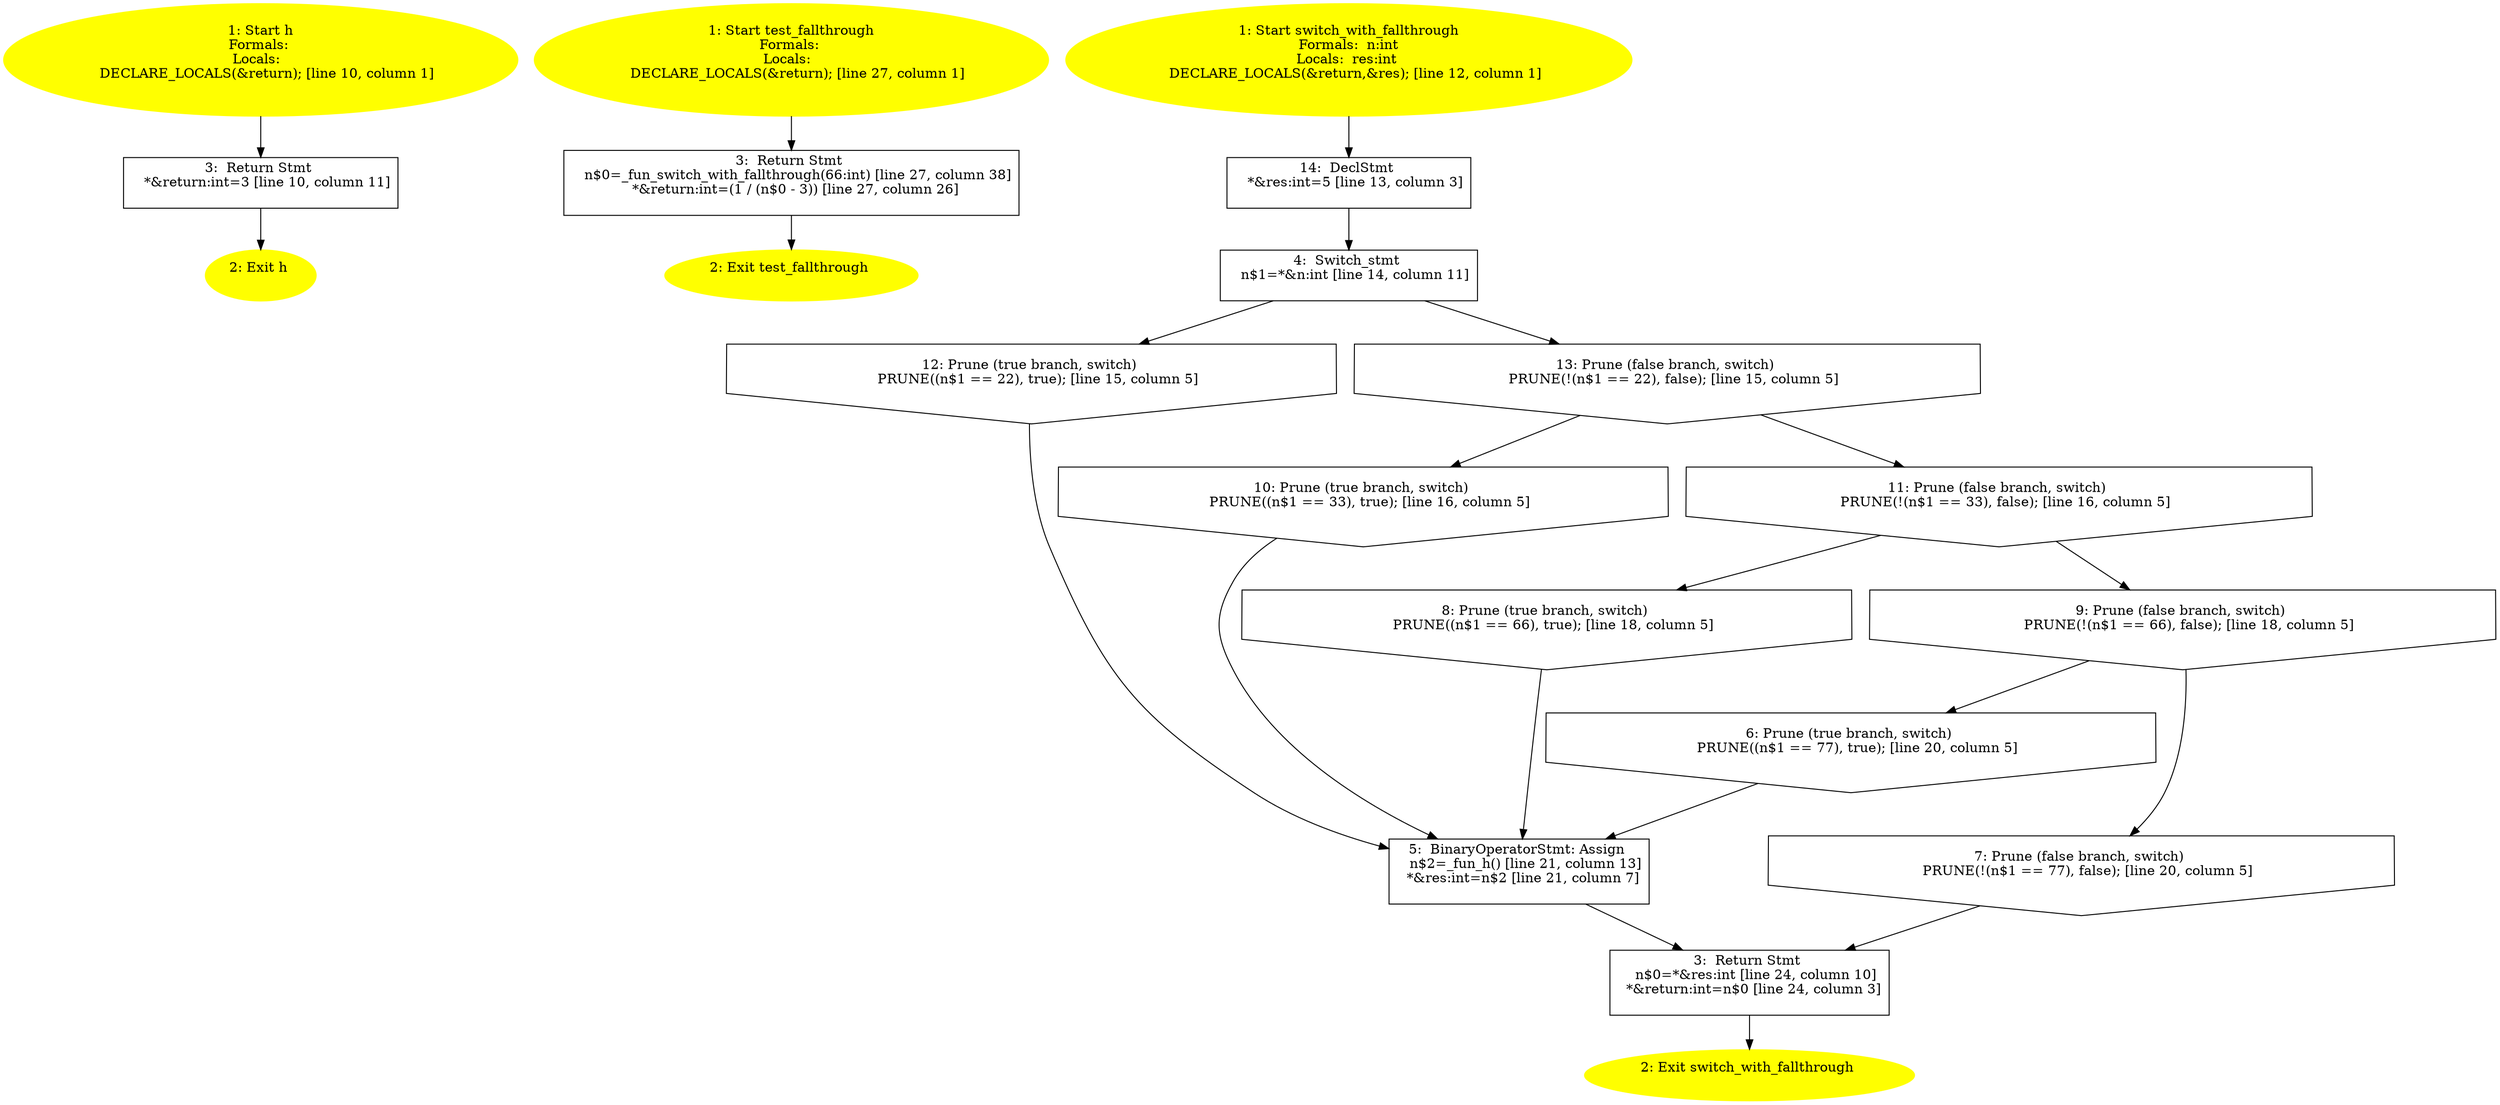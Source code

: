/* @generated */
digraph cfg {
"h#4941587955358707969.72d1ffab9146aba0866be6bd3e972603_1" [label="1: Start h\nFormals: \nLocals:  \n   DECLARE_LOCALS(&return); [line 10, column 1]\n " color=yellow style=filled]
	

	 "h#4941587955358707969.72d1ffab9146aba0866be6bd3e972603_1" -> "h#4941587955358707969.72d1ffab9146aba0866be6bd3e972603_3" ;
"h#4941587955358707969.72d1ffab9146aba0866be6bd3e972603_2" [label="2: Exit h \n  " color=yellow style=filled]
	

"h#4941587955358707969.72d1ffab9146aba0866be6bd3e972603_3" [label="3:  Return Stmt \n   *&return:int=3 [line 10, column 11]\n " shape="box"]
	

	 "h#4941587955358707969.72d1ffab9146aba0866be6bd3e972603_3" -> "h#4941587955358707969.72d1ffab9146aba0866be6bd3e972603_2" ;
"test_fallthrough#10031967177420807224.9a3ad886bb67a8e65c703cdc289f5661_1" [label="1: Start test_fallthrough\nFormals: \nLocals:  \n   DECLARE_LOCALS(&return); [line 27, column 1]\n " color=yellow style=filled]
	

	 "test_fallthrough#10031967177420807224.9a3ad886bb67a8e65c703cdc289f5661_1" -> "test_fallthrough#10031967177420807224.9a3ad886bb67a8e65c703cdc289f5661_3" ;
"test_fallthrough#10031967177420807224.9a3ad886bb67a8e65c703cdc289f5661_2" [label="2: Exit test_fallthrough \n  " color=yellow style=filled]
	

"test_fallthrough#10031967177420807224.9a3ad886bb67a8e65c703cdc289f5661_3" [label="3:  Return Stmt \n   n$0=_fun_switch_with_fallthrough(66:int) [line 27, column 38]\n  *&return:int=(1 / (n$0 - 3)) [line 27, column 26]\n " shape="box"]
	

	 "test_fallthrough#10031967177420807224.9a3ad886bb67a8e65c703cdc289f5661_3" -> "test_fallthrough#10031967177420807224.9a3ad886bb67a8e65c703cdc289f5661_2" ;
"switch_with_fallthrough#6355028676793350740.9380c19327ea36a0a69b7e115d031492_1" [label="1: Start switch_with_fallthrough\nFormals:  n:int\nLocals:  res:int \n   DECLARE_LOCALS(&return,&res); [line 12, column 1]\n " color=yellow style=filled]
	

	 "switch_with_fallthrough#6355028676793350740.9380c19327ea36a0a69b7e115d031492_1" -> "switch_with_fallthrough#6355028676793350740.9380c19327ea36a0a69b7e115d031492_14" ;
"switch_with_fallthrough#6355028676793350740.9380c19327ea36a0a69b7e115d031492_2" [label="2: Exit switch_with_fallthrough \n  " color=yellow style=filled]
	

"switch_with_fallthrough#6355028676793350740.9380c19327ea36a0a69b7e115d031492_3" [label="3:  Return Stmt \n   n$0=*&res:int [line 24, column 10]\n  *&return:int=n$0 [line 24, column 3]\n " shape="box"]
	

	 "switch_with_fallthrough#6355028676793350740.9380c19327ea36a0a69b7e115d031492_3" -> "switch_with_fallthrough#6355028676793350740.9380c19327ea36a0a69b7e115d031492_2" ;
"switch_with_fallthrough#6355028676793350740.9380c19327ea36a0a69b7e115d031492_4" [label="4:  Switch_stmt \n   n$1=*&n:int [line 14, column 11]\n " shape="box"]
	

	 "switch_with_fallthrough#6355028676793350740.9380c19327ea36a0a69b7e115d031492_4" -> "switch_with_fallthrough#6355028676793350740.9380c19327ea36a0a69b7e115d031492_12" ;
	 "switch_with_fallthrough#6355028676793350740.9380c19327ea36a0a69b7e115d031492_4" -> "switch_with_fallthrough#6355028676793350740.9380c19327ea36a0a69b7e115d031492_13" ;
"switch_with_fallthrough#6355028676793350740.9380c19327ea36a0a69b7e115d031492_5" [label="5:  BinaryOperatorStmt: Assign \n   n$2=_fun_h() [line 21, column 13]\n  *&res:int=n$2 [line 21, column 7]\n " shape="box"]
	

	 "switch_with_fallthrough#6355028676793350740.9380c19327ea36a0a69b7e115d031492_5" -> "switch_with_fallthrough#6355028676793350740.9380c19327ea36a0a69b7e115d031492_3" ;
"switch_with_fallthrough#6355028676793350740.9380c19327ea36a0a69b7e115d031492_6" [label="6: Prune (true branch, switch) \n   PRUNE((n$1 == 77), true); [line 20, column 5]\n " shape="invhouse"]
	

	 "switch_with_fallthrough#6355028676793350740.9380c19327ea36a0a69b7e115d031492_6" -> "switch_with_fallthrough#6355028676793350740.9380c19327ea36a0a69b7e115d031492_5" ;
"switch_with_fallthrough#6355028676793350740.9380c19327ea36a0a69b7e115d031492_7" [label="7: Prune (false branch, switch) \n   PRUNE(!(n$1 == 77), false); [line 20, column 5]\n " shape="invhouse"]
	

	 "switch_with_fallthrough#6355028676793350740.9380c19327ea36a0a69b7e115d031492_7" -> "switch_with_fallthrough#6355028676793350740.9380c19327ea36a0a69b7e115d031492_3" ;
"switch_with_fallthrough#6355028676793350740.9380c19327ea36a0a69b7e115d031492_8" [label="8: Prune (true branch, switch) \n   PRUNE((n$1 == 66), true); [line 18, column 5]\n " shape="invhouse"]
	

	 "switch_with_fallthrough#6355028676793350740.9380c19327ea36a0a69b7e115d031492_8" -> "switch_with_fallthrough#6355028676793350740.9380c19327ea36a0a69b7e115d031492_5" ;
"switch_with_fallthrough#6355028676793350740.9380c19327ea36a0a69b7e115d031492_9" [label="9: Prune (false branch, switch) \n   PRUNE(!(n$1 == 66), false); [line 18, column 5]\n " shape="invhouse"]
	

	 "switch_with_fallthrough#6355028676793350740.9380c19327ea36a0a69b7e115d031492_9" -> "switch_with_fallthrough#6355028676793350740.9380c19327ea36a0a69b7e115d031492_6" ;
	 "switch_with_fallthrough#6355028676793350740.9380c19327ea36a0a69b7e115d031492_9" -> "switch_with_fallthrough#6355028676793350740.9380c19327ea36a0a69b7e115d031492_7" ;
"switch_with_fallthrough#6355028676793350740.9380c19327ea36a0a69b7e115d031492_10" [label="10: Prune (true branch, switch) \n   PRUNE((n$1 == 33), true); [line 16, column 5]\n " shape="invhouse"]
	

	 "switch_with_fallthrough#6355028676793350740.9380c19327ea36a0a69b7e115d031492_10" -> "switch_with_fallthrough#6355028676793350740.9380c19327ea36a0a69b7e115d031492_5" ;
"switch_with_fallthrough#6355028676793350740.9380c19327ea36a0a69b7e115d031492_11" [label="11: Prune (false branch, switch) \n   PRUNE(!(n$1 == 33), false); [line 16, column 5]\n " shape="invhouse"]
	

	 "switch_with_fallthrough#6355028676793350740.9380c19327ea36a0a69b7e115d031492_11" -> "switch_with_fallthrough#6355028676793350740.9380c19327ea36a0a69b7e115d031492_8" ;
	 "switch_with_fallthrough#6355028676793350740.9380c19327ea36a0a69b7e115d031492_11" -> "switch_with_fallthrough#6355028676793350740.9380c19327ea36a0a69b7e115d031492_9" ;
"switch_with_fallthrough#6355028676793350740.9380c19327ea36a0a69b7e115d031492_12" [label="12: Prune (true branch, switch) \n   PRUNE((n$1 == 22), true); [line 15, column 5]\n " shape="invhouse"]
	

	 "switch_with_fallthrough#6355028676793350740.9380c19327ea36a0a69b7e115d031492_12" -> "switch_with_fallthrough#6355028676793350740.9380c19327ea36a0a69b7e115d031492_5" ;
"switch_with_fallthrough#6355028676793350740.9380c19327ea36a0a69b7e115d031492_13" [label="13: Prune (false branch, switch) \n   PRUNE(!(n$1 == 22), false); [line 15, column 5]\n " shape="invhouse"]
	

	 "switch_with_fallthrough#6355028676793350740.9380c19327ea36a0a69b7e115d031492_13" -> "switch_with_fallthrough#6355028676793350740.9380c19327ea36a0a69b7e115d031492_10" ;
	 "switch_with_fallthrough#6355028676793350740.9380c19327ea36a0a69b7e115d031492_13" -> "switch_with_fallthrough#6355028676793350740.9380c19327ea36a0a69b7e115d031492_11" ;
"switch_with_fallthrough#6355028676793350740.9380c19327ea36a0a69b7e115d031492_14" [label="14:  DeclStmt \n   *&res:int=5 [line 13, column 3]\n " shape="box"]
	

	 "switch_with_fallthrough#6355028676793350740.9380c19327ea36a0a69b7e115d031492_14" -> "switch_with_fallthrough#6355028676793350740.9380c19327ea36a0a69b7e115d031492_4" ;
}
